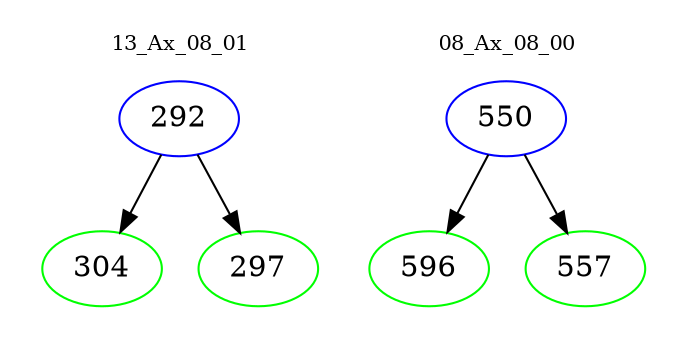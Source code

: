 digraph{
subgraph cluster_0 {
color = white
label = "13_Ax_08_01";
fontsize=10;
T0_292 [label="292", color="blue"]
T0_292 -> T0_304 [color="black"]
T0_304 [label="304", color="green"]
T0_292 -> T0_297 [color="black"]
T0_297 [label="297", color="green"]
}
subgraph cluster_1 {
color = white
label = "08_Ax_08_00";
fontsize=10;
T1_550 [label="550", color="blue"]
T1_550 -> T1_596 [color="black"]
T1_596 [label="596", color="green"]
T1_550 -> T1_557 [color="black"]
T1_557 [label="557", color="green"]
}
}
